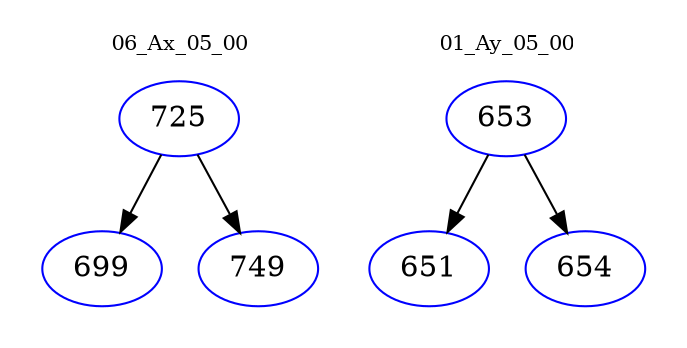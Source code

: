 digraph{
subgraph cluster_0 {
color = white
label = "06_Ax_05_00";
fontsize=10;
T0_725 [label="725", color="blue"]
T0_725 -> T0_699 [color="black"]
T0_699 [label="699", color="blue"]
T0_725 -> T0_749 [color="black"]
T0_749 [label="749", color="blue"]
}
subgraph cluster_1 {
color = white
label = "01_Ay_05_00";
fontsize=10;
T1_653 [label="653", color="blue"]
T1_653 -> T1_651 [color="black"]
T1_651 [label="651", color="blue"]
T1_653 -> T1_654 [color="black"]
T1_654 [label="654", color="blue"]
}
}
